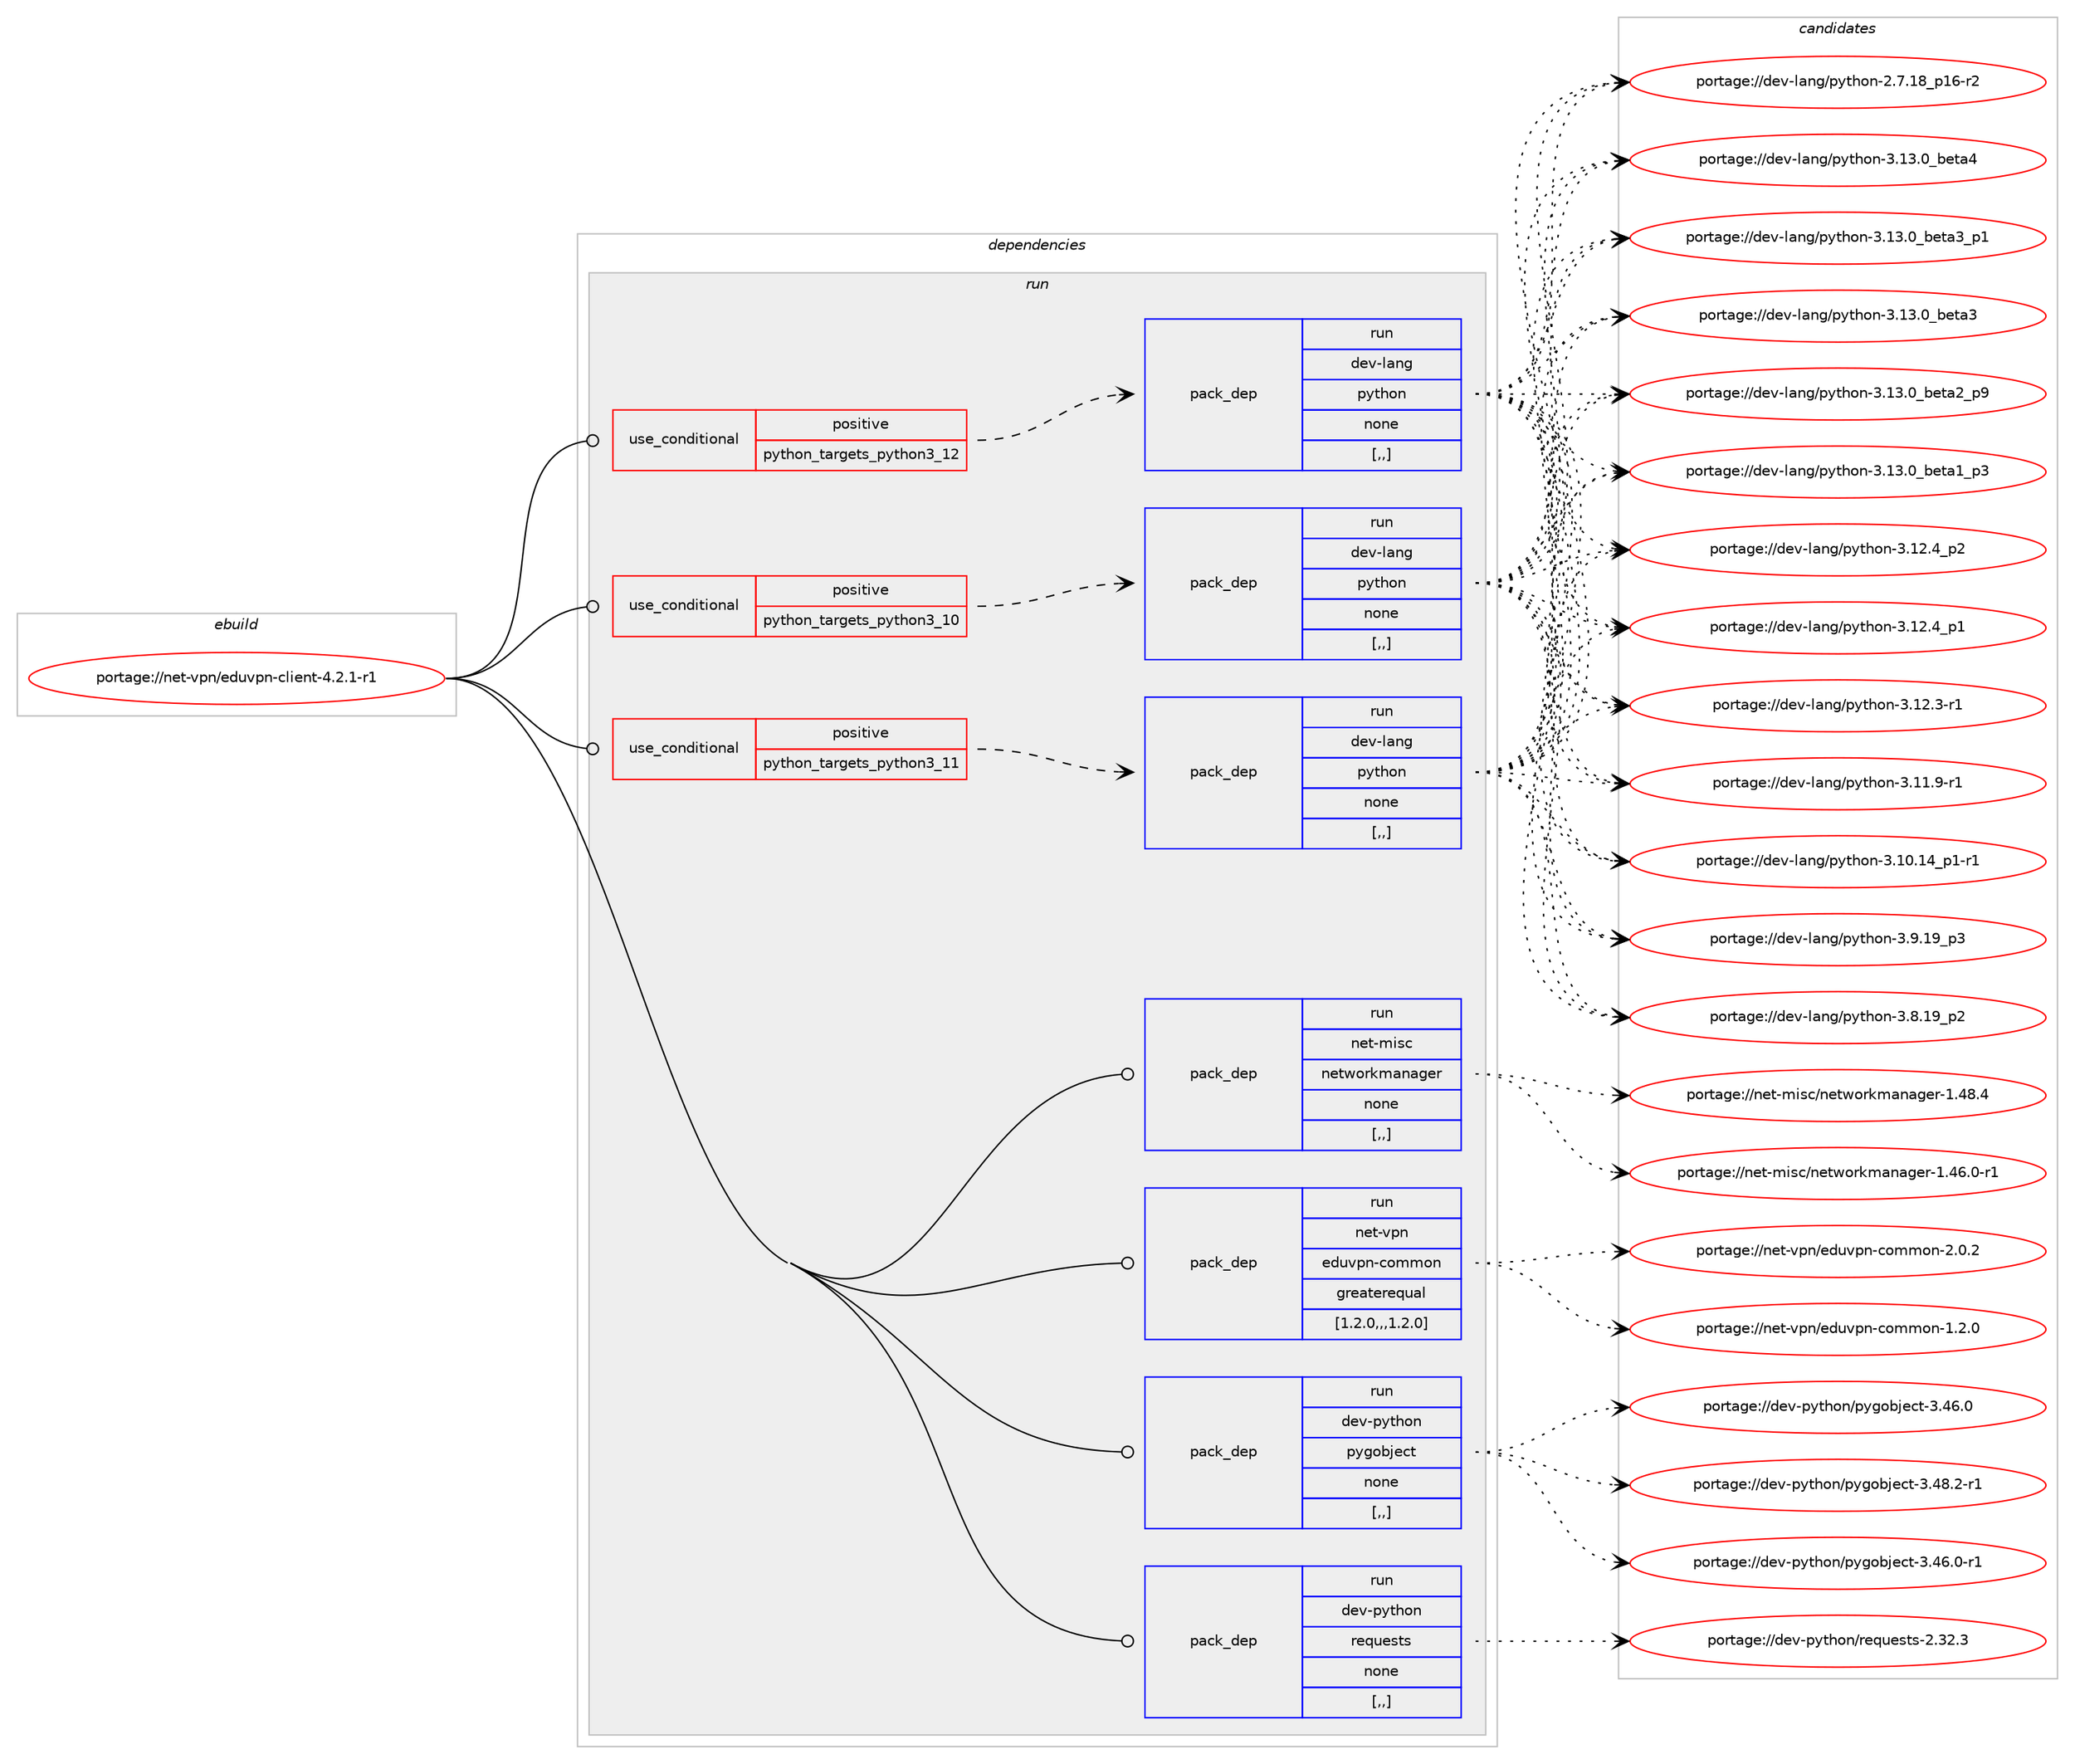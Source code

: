 digraph prolog {

# *************
# Graph options
# *************

newrank=true;
concentrate=true;
compound=true;
graph [rankdir=LR,fontname=Helvetica,fontsize=10,ranksep=1.5];#, ranksep=2.5, nodesep=0.2];
edge  [arrowhead=vee];
node  [fontname=Helvetica,fontsize=10];

# **********
# The ebuild
# **********

subgraph cluster_leftcol {
color=gray;
label=<<i>ebuild</i>>;
id [label="portage://net-vpn/eduvpn-client-4.2.1-r1", color=red, width=4, href="../net-vpn/eduvpn-client-4.2.1-r1.svg"];
}

# ****************
# The dependencies
# ****************

subgraph cluster_midcol {
color=gray;
label=<<i>dependencies</i>>;
subgraph cluster_compile {
fillcolor="#eeeeee";
style=filled;
label=<<i>compile</i>>;
}
subgraph cluster_compileandrun {
fillcolor="#eeeeee";
style=filled;
label=<<i>compile and run</i>>;
}
subgraph cluster_run {
fillcolor="#eeeeee";
style=filled;
label=<<i>run</i>>;
subgraph cond101932 {
dependency385495 [label=<<TABLE BORDER="0" CELLBORDER="1" CELLSPACING="0" CELLPADDING="4"><TR><TD ROWSPAN="3" CELLPADDING="10">use_conditional</TD></TR><TR><TD>positive</TD></TR><TR><TD>python_targets_python3_10</TD></TR></TABLE>>, shape=none, color=red];
subgraph pack280793 {
dependency385496 [label=<<TABLE BORDER="0" CELLBORDER="1" CELLSPACING="0" CELLPADDING="4" WIDTH="220"><TR><TD ROWSPAN="6" CELLPADDING="30">pack_dep</TD></TR><TR><TD WIDTH="110">run</TD></TR><TR><TD>dev-lang</TD></TR><TR><TD>python</TD></TR><TR><TD>none</TD></TR><TR><TD>[,,]</TD></TR></TABLE>>, shape=none, color=blue];
}
dependency385495:e -> dependency385496:w [weight=20,style="dashed",arrowhead="vee"];
}
id:e -> dependency385495:w [weight=20,style="solid",arrowhead="odot"];
subgraph cond101933 {
dependency385497 [label=<<TABLE BORDER="0" CELLBORDER="1" CELLSPACING="0" CELLPADDING="4"><TR><TD ROWSPAN="3" CELLPADDING="10">use_conditional</TD></TR><TR><TD>positive</TD></TR><TR><TD>python_targets_python3_11</TD></TR></TABLE>>, shape=none, color=red];
subgraph pack280794 {
dependency385498 [label=<<TABLE BORDER="0" CELLBORDER="1" CELLSPACING="0" CELLPADDING="4" WIDTH="220"><TR><TD ROWSPAN="6" CELLPADDING="30">pack_dep</TD></TR><TR><TD WIDTH="110">run</TD></TR><TR><TD>dev-lang</TD></TR><TR><TD>python</TD></TR><TR><TD>none</TD></TR><TR><TD>[,,]</TD></TR></TABLE>>, shape=none, color=blue];
}
dependency385497:e -> dependency385498:w [weight=20,style="dashed",arrowhead="vee"];
}
id:e -> dependency385497:w [weight=20,style="solid",arrowhead="odot"];
subgraph cond101934 {
dependency385499 [label=<<TABLE BORDER="0" CELLBORDER="1" CELLSPACING="0" CELLPADDING="4"><TR><TD ROWSPAN="3" CELLPADDING="10">use_conditional</TD></TR><TR><TD>positive</TD></TR><TR><TD>python_targets_python3_12</TD></TR></TABLE>>, shape=none, color=red];
subgraph pack280795 {
dependency385500 [label=<<TABLE BORDER="0" CELLBORDER="1" CELLSPACING="0" CELLPADDING="4" WIDTH="220"><TR><TD ROWSPAN="6" CELLPADDING="30">pack_dep</TD></TR><TR><TD WIDTH="110">run</TD></TR><TR><TD>dev-lang</TD></TR><TR><TD>python</TD></TR><TR><TD>none</TD></TR><TR><TD>[,,]</TD></TR></TABLE>>, shape=none, color=blue];
}
dependency385499:e -> dependency385500:w [weight=20,style="dashed",arrowhead="vee"];
}
id:e -> dependency385499:w [weight=20,style="solid",arrowhead="odot"];
subgraph pack280796 {
dependency385501 [label=<<TABLE BORDER="0" CELLBORDER="1" CELLSPACING="0" CELLPADDING="4" WIDTH="220"><TR><TD ROWSPAN="6" CELLPADDING="30">pack_dep</TD></TR><TR><TD WIDTH="110">run</TD></TR><TR><TD>dev-python</TD></TR><TR><TD>pygobject</TD></TR><TR><TD>none</TD></TR><TR><TD>[,,]</TD></TR></TABLE>>, shape=none, color=blue];
}
id:e -> dependency385501:w [weight=20,style="solid",arrowhead="odot"];
subgraph pack280797 {
dependency385502 [label=<<TABLE BORDER="0" CELLBORDER="1" CELLSPACING="0" CELLPADDING="4" WIDTH="220"><TR><TD ROWSPAN="6" CELLPADDING="30">pack_dep</TD></TR><TR><TD WIDTH="110">run</TD></TR><TR><TD>dev-python</TD></TR><TR><TD>requests</TD></TR><TR><TD>none</TD></TR><TR><TD>[,,]</TD></TR></TABLE>>, shape=none, color=blue];
}
id:e -> dependency385502:w [weight=20,style="solid",arrowhead="odot"];
subgraph pack280798 {
dependency385503 [label=<<TABLE BORDER="0" CELLBORDER="1" CELLSPACING="0" CELLPADDING="4" WIDTH="220"><TR><TD ROWSPAN="6" CELLPADDING="30">pack_dep</TD></TR><TR><TD WIDTH="110">run</TD></TR><TR><TD>net-misc</TD></TR><TR><TD>networkmanager</TD></TR><TR><TD>none</TD></TR><TR><TD>[,,]</TD></TR></TABLE>>, shape=none, color=blue];
}
id:e -> dependency385503:w [weight=20,style="solid",arrowhead="odot"];
subgraph pack280799 {
dependency385504 [label=<<TABLE BORDER="0" CELLBORDER="1" CELLSPACING="0" CELLPADDING="4" WIDTH="220"><TR><TD ROWSPAN="6" CELLPADDING="30">pack_dep</TD></TR><TR><TD WIDTH="110">run</TD></TR><TR><TD>net-vpn</TD></TR><TR><TD>eduvpn-common</TD></TR><TR><TD>greaterequal</TD></TR><TR><TD>[1.2.0,,,1.2.0]</TD></TR></TABLE>>, shape=none, color=blue];
}
id:e -> dependency385504:w [weight=20,style="solid",arrowhead="odot"];
}
}

# **************
# The candidates
# **************

subgraph cluster_choices {
rank=same;
color=gray;
label=<<i>candidates</i>>;

subgraph choice280793 {
color=black;
nodesep=1;
choice1001011184510897110103471121211161041111104551464951464895981011169752 [label="portage://dev-lang/python-3.13.0_beta4", color=red, width=4,href="../dev-lang/python-3.13.0_beta4.svg"];
choice10010111845108971101034711212111610411111045514649514648959810111697519511249 [label="portage://dev-lang/python-3.13.0_beta3_p1", color=red, width=4,href="../dev-lang/python-3.13.0_beta3_p1.svg"];
choice1001011184510897110103471121211161041111104551464951464895981011169751 [label="portage://dev-lang/python-3.13.0_beta3", color=red, width=4,href="../dev-lang/python-3.13.0_beta3.svg"];
choice10010111845108971101034711212111610411111045514649514648959810111697509511257 [label="portage://dev-lang/python-3.13.0_beta2_p9", color=red, width=4,href="../dev-lang/python-3.13.0_beta2_p9.svg"];
choice10010111845108971101034711212111610411111045514649514648959810111697499511251 [label="portage://dev-lang/python-3.13.0_beta1_p3", color=red, width=4,href="../dev-lang/python-3.13.0_beta1_p3.svg"];
choice100101118451089711010347112121116104111110455146495046529511250 [label="portage://dev-lang/python-3.12.4_p2", color=red, width=4,href="../dev-lang/python-3.12.4_p2.svg"];
choice100101118451089711010347112121116104111110455146495046529511249 [label="portage://dev-lang/python-3.12.4_p1", color=red, width=4,href="../dev-lang/python-3.12.4_p1.svg"];
choice100101118451089711010347112121116104111110455146495046514511449 [label="portage://dev-lang/python-3.12.3-r1", color=red, width=4,href="../dev-lang/python-3.12.3-r1.svg"];
choice100101118451089711010347112121116104111110455146494946574511449 [label="portage://dev-lang/python-3.11.9-r1", color=red, width=4,href="../dev-lang/python-3.11.9-r1.svg"];
choice100101118451089711010347112121116104111110455146494846495295112494511449 [label="portage://dev-lang/python-3.10.14_p1-r1", color=red, width=4,href="../dev-lang/python-3.10.14_p1-r1.svg"];
choice100101118451089711010347112121116104111110455146574649579511251 [label="portage://dev-lang/python-3.9.19_p3", color=red, width=4,href="../dev-lang/python-3.9.19_p3.svg"];
choice100101118451089711010347112121116104111110455146564649579511250 [label="portage://dev-lang/python-3.8.19_p2", color=red, width=4,href="../dev-lang/python-3.8.19_p2.svg"];
choice100101118451089711010347112121116104111110455046554649569511249544511450 [label="portage://dev-lang/python-2.7.18_p16-r2", color=red, width=4,href="../dev-lang/python-2.7.18_p16-r2.svg"];
dependency385496:e -> choice1001011184510897110103471121211161041111104551464951464895981011169752:w [style=dotted,weight="100"];
dependency385496:e -> choice10010111845108971101034711212111610411111045514649514648959810111697519511249:w [style=dotted,weight="100"];
dependency385496:e -> choice1001011184510897110103471121211161041111104551464951464895981011169751:w [style=dotted,weight="100"];
dependency385496:e -> choice10010111845108971101034711212111610411111045514649514648959810111697509511257:w [style=dotted,weight="100"];
dependency385496:e -> choice10010111845108971101034711212111610411111045514649514648959810111697499511251:w [style=dotted,weight="100"];
dependency385496:e -> choice100101118451089711010347112121116104111110455146495046529511250:w [style=dotted,weight="100"];
dependency385496:e -> choice100101118451089711010347112121116104111110455146495046529511249:w [style=dotted,weight="100"];
dependency385496:e -> choice100101118451089711010347112121116104111110455146495046514511449:w [style=dotted,weight="100"];
dependency385496:e -> choice100101118451089711010347112121116104111110455146494946574511449:w [style=dotted,weight="100"];
dependency385496:e -> choice100101118451089711010347112121116104111110455146494846495295112494511449:w [style=dotted,weight="100"];
dependency385496:e -> choice100101118451089711010347112121116104111110455146574649579511251:w [style=dotted,weight="100"];
dependency385496:e -> choice100101118451089711010347112121116104111110455146564649579511250:w [style=dotted,weight="100"];
dependency385496:e -> choice100101118451089711010347112121116104111110455046554649569511249544511450:w [style=dotted,weight="100"];
}
subgraph choice280794 {
color=black;
nodesep=1;
choice1001011184510897110103471121211161041111104551464951464895981011169752 [label="portage://dev-lang/python-3.13.0_beta4", color=red, width=4,href="../dev-lang/python-3.13.0_beta4.svg"];
choice10010111845108971101034711212111610411111045514649514648959810111697519511249 [label="portage://dev-lang/python-3.13.0_beta3_p1", color=red, width=4,href="../dev-lang/python-3.13.0_beta3_p1.svg"];
choice1001011184510897110103471121211161041111104551464951464895981011169751 [label="portage://dev-lang/python-3.13.0_beta3", color=red, width=4,href="../dev-lang/python-3.13.0_beta3.svg"];
choice10010111845108971101034711212111610411111045514649514648959810111697509511257 [label="portage://dev-lang/python-3.13.0_beta2_p9", color=red, width=4,href="../dev-lang/python-3.13.0_beta2_p9.svg"];
choice10010111845108971101034711212111610411111045514649514648959810111697499511251 [label="portage://dev-lang/python-3.13.0_beta1_p3", color=red, width=4,href="../dev-lang/python-3.13.0_beta1_p3.svg"];
choice100101118451089711010347112121116104111110455146495046529511250 [label="portage://dev-lang/python-3.12.4_p2", color=red, width=4,href="../dev-lang/python-3.12.4_p2.svg"];
choice100101118451089711010347112121116104111110455146495046529511249 [label="portage://dev-lang/python-3.12.4_p1", color=red, width=4,href="../dev-lang/python-3.12.4_p1.svg"];
choice100101118451089711010347112121116104111110455146495046514511449 [label="portage://dev-lang/python-3.12.3-r1", color=red, width=4,href="../dev-lang/python-3.12.3-r1.svg"];
choice100101118451089711010347112121116104111110455146494946574511449 [label="portage://dev-lang/python-3.11.9-r1", color=red, width=4,href="../dev-lang/python-3.11.9-r1.svg"];
choice100101118451089711010347112121116104111110455146494846495295112494511449 [label="portage://dev-lang/python-3.10.14_p1-r1", color=red, width=4,href="../dev-lang/python-3.10.14_p1-r1.svg"];
choice100101118451089711010347112121116104111110455146574649579511251 [label="portage://dev-lang/python-3.9.19_p3", color=red, width=4,href="../dev-lang/python-3.9.19_p3.svg"];
choice100101118451089711010347112121116104111110455146564649579511250 [label="portage://dev-lang/python-3.8.19_p2", color=red, width=4,href="../dev-lang/python-3.8.19_p2.svg"];
choice100101118451089711010347112121116104111110455046554649569511249544511450 [label="portage://dev-lang/python-2.7.18_p16-r2", color=red, width=4,href="../dev-lang/python-2.7.18_p16-r2.svg"];
dependency385498:e -> choice1001011184510897110103471121211161041111104551464951464895981011169752:w [style=dotted,weight="100"];
dependency385498:e -> choice10010111845108971101034711212111610411111045514649514648959810111697519511249:w [style=dotted,weight="100"];
dependency385498:e -> choice1001011184510897110103471121211161041111104551464951464895981011169751:w [style=dotted,weight="100"];
dependency385498:e -> choice10010111845108971101034711212111610411111045514649514648959810111697509511257:w [style=dotted,weight="100"];
dependency385498:e -> choice10010111845108971101034711212111610411111045514649514648959810111697499511251:w [style=dotted,weight="100"];
dependency385498:e -> choice100101118451089711010347112121116104111110455146495046529511250:w [style=dotted,weight="100"];
dependency385498:e -> choice100101118451089711010347112121116104111110455146495046529511249:w [style=dotted,weight="100"];
dependency385498:e -> choice100101118451089711010347112121116104111110455146495046514511449:w [style=dotted,weight="100"];
dependency385498:e -> choice100101118451089711010347112121116104111110455146494946574511449:w [style=dotted,weight="100"];
dependency385498:e -> choice100101118451089711010347112121116104111110455146494846495295112494511449:w [style=dotted,weight="100"];
dependency385498:e -> choice100101118451089711010347112121116104111110455146574649579511251:w [style=dotted,weight="100"];
dependency385498:e -> choice100101118451089711010347112121116104111110455146564649579511250:w [style=dotted,weight="100"];
dependency385498:e -> choice100101118451089711010347112121116104111110455046554649569511249544511450:w [style=dotted,weight="100"];
}
subgraph choice280795 {
color=black;
nodesep=1;
choice1001011184510897110103471121211161041111104551464951464895981011169752 [label="portage://dev-lang/python-3.13.0_beta4", color=red, width=4,href="../dev-lang/python-3.13.0_beta4.svg"];
choice10010111845108971101034711212111610411111045514649514648959810111697519511249 [label="portage://dev-lang/python-3.13.0_beta3_p1", color=red, width=4,href="../dev-lang/python-3.13.0_beta3_p1.svg"];
choice1001011184510897110103471121211161041111104551464951464895981011169751 [label="portage://dev-lang/python-3.13.0_beta3", color=red, width=4,href="../dev-lang/python-3.13.0_beta3.svg"];
choice10010111845108971101034711212111610411111045514649514648959810111697509511257 [label="portage://dev-lang/python-3.13.0_beta2_p9", color=red, width=4,href="../dev-lang/python-3.13.0_beta2_p9.svg"];
choice10010111845108971101034711212111610411111045514649514648959810111697499511251 [label="portage://dev-lang/python-3.13.0_beta1_p3", color=red, width=4,href="../dev-lang/python-3.13.0_beta1_p3.svg"];
choice100101118451089711010347112121116104111110455146495046529511250 [label="portage://dev-lang/python-3.12.4_p2", color=red, width=4,href="../dev-lang/python-3.12.4_p2.svg"];
choice100101118451089711010347112121116104111110455146495046529511249 [label="portage://dev-lang/python-3.12.4_p1", color=red, width=4,href="../dev-lang/python-3.12.4_p1.svg"];
choice100101118451089711010347112121116104111110455146495046514511449 [label="portage://dev-lang/python-3.12.3-r1", color=red, width=4,href="../dev-lang/python-3.12.3-r1.svg"];
choice100101118451089711010347112121116104111110455146494946574511449 [label="portage://dev-lang/python-3.11.9-r1", color=red, width=4,href="../dev-lang/python-3.11.9-r1.svg"];
choice100101118451089711010347112121116104111110455146494846495295112494511449 [label="portage://dev-lang/python-3.10.14_p1-r1", color=red, width=4,href="../dev-lang/python-3.10.14_p1-r1.svg"];
choice100101118451089711010347112121116104111110455146574649579511251 [label="portage://dev-lang/python-3.9.19_p3", color=red, width=4,href="../dev-lang/python-3.9.19_p3.svg"];
choice100101118451089711010347112121116104111110455146564649579511250 [label="portage://dev-lang/python-3.8.19_p2", color=red, width=4,href="../dev-lang/python-3.8.19_p2.svg"];
choice100101118451089711010347112121116104111110455046554649569511249544511450 [label="portage://dev-lang/python-2.7.18_p16-r2", color=red, width=4,href="../dev-lang/python-2.7.18_p16-r2.svg"];
dependency385500:e -> choice1001011184510897110103471121211161041111104551464951464895981011169752:w [style=dotted,weight="100"];
dependency385500:e -> choice10010111845108971101034711212111610411111045514649514648959810111697519511249:w [style=dotted,weight="100"];
dependency385500:e -> choice1001011184510897110103471121211161041111104551464951464895981011169751:w [style=dotted,weight="100"];
dependency385500:e -> choice10010111845108971101034711212111610411111045514649514648959810111697509511257:w [style=dotted,weight="100"];
dependency385500:e -> choice10010111845108971101034711212111610411111045514649514648959810111697499511251:w [style=dotted,weight="100"];
dependency385500:e -> choice100101118451089711010347112121116104111110455146495046529511250:w [style=dotted,weight="100"];
dependency385500:e -> choice100101118451089711010347112121116104111110455146495046529511249:w [style=dotted,weight="100"];
dependency385500:e -> choice100101118451089711010347112121116104111110455146495046514511449:w [style=dotted,weight="100"];
dependency385500:e -> choice100101118451089711010347112121116104111110455146494946574511449:w [style=dotted,weight="100"];
dependency385500:e -> choice100101118451089711010347112121116104111110455146494846495295112494511449:w [style=dotted,weight="100"];
dependency385500:e -> choice100101118451089711010347112121116104111110455146574649579511251:w [style=dotted,weight="100"];
dependency385500:e -> choice100101118451089711010347112121116104111110455146564649579511250:w [style=dotted,weight="100"];
dependency385500:e -> choice100101118451089711010347112121116104111110455046554649569511249544511450:w [style=dotted,weight="100"];
}
subgraph choice280796 {
color=black;
nodesep=1;
choice10010111845112121116104111110471121211031119810610199116455146525646504511449 [label="portage://dev-python/pygobject-3.48.2-r1", color=red, width=4,href="../dev-python/pygobject-3.48.2-r1.svg"];
choice10010111845112121116104111110471121211031119810610199116455146525446484511449 [label="portage://dev-python/pygobject-3.46.0-r1", color=red, width=4,href="../dev-python/pygobject-3.46.0-r1.svg"];
choice1001011184511212111610411111047112121103111981061019911645514652544648 [label="portage://dev-python/pygobject-3.46.0", color=red, width=4,href="../dev-python/pygobject-3.46.0.svg"];
dependency385501:e -> choice10010111845112121116104111110471121211031119810610199116455146525646504511449:w [style=dotted,weight="100"];
dependency385501:e -> choice10010111845112121116104111110471121211031119810610199116455146525446484511449:w [style=dotted,weight="100"];
dependency385501:e -> choice1001011184511212111610411111047112121103111981061019911645514652544648:w [style=dotted,weight="100"];
}
subgraph choice280797 {
color=black;
nodesep=1;
choice100101118451121211161041111104711410111311710111511611545504651504651 [label="portage://dev-python/requests-2.32.3", color=red, width=4,href="../dev-python/requests-2.32.3.svg"];
dependency385502:e -> choice100101118451121211161041111104711410111311710111511611545504651504651:w [style=dotted,weight="100"];
}
subgraph choice280798 {
color=black;
nodesep=1;
choice110101116451091051159947110101116119111114107109971109710310111445494652564652 [label="portage://net-misc/networkmanager-1.48.4", color=red, width=4,href="../net-misc/networkmanager-1.48.4.svg"];
choice1101011164510910511599471101011161191111141071099711097103101114454946525446484511449 [label="portage://net-misc/networkmanager-1.46.0-r1", color=red, width=4,href="../net-misc/networkmanager-1.46.0-r1.svg"];
dependency385503:e -> choice110101116451091051159947110101116119111114107109971109710310111445494652564652:w [style=dotted,weight="100"];
dependency385503:e -> choice1101011164510910511599471101011161191111141071099711097103101114454946525446484511449:w [style=dotted,weight="100"];
}
subgraph choice280799 {
color=black;
nodesep=1;
choice11010111645118112110471011001171181121104599111109109111110455046484650 [label="portage://net-vpn/eduvpn-common-2.0.2", color=red, width=4,href="../net-vpn/eduvpn-common-2.0.2.svg"];
choice11010111645118112110471011001171181121104599111109109111110454946504648 [label="portage://net-vpn/eduvpn-common-1.2.0", color=red, width=4,href="../net-vpn/eduvpn-common-1.2.0.svg"];
dependency385504:e -> choice11010111645118112110471011001171181121104599111109109111110455046484650:w [style=dotted,weight="100"];
dependency385504:e -> choice11010111645118112110471011001171181121104599111109109111110454946504648:w [style=dotted,weight="100"];
}
}

}
